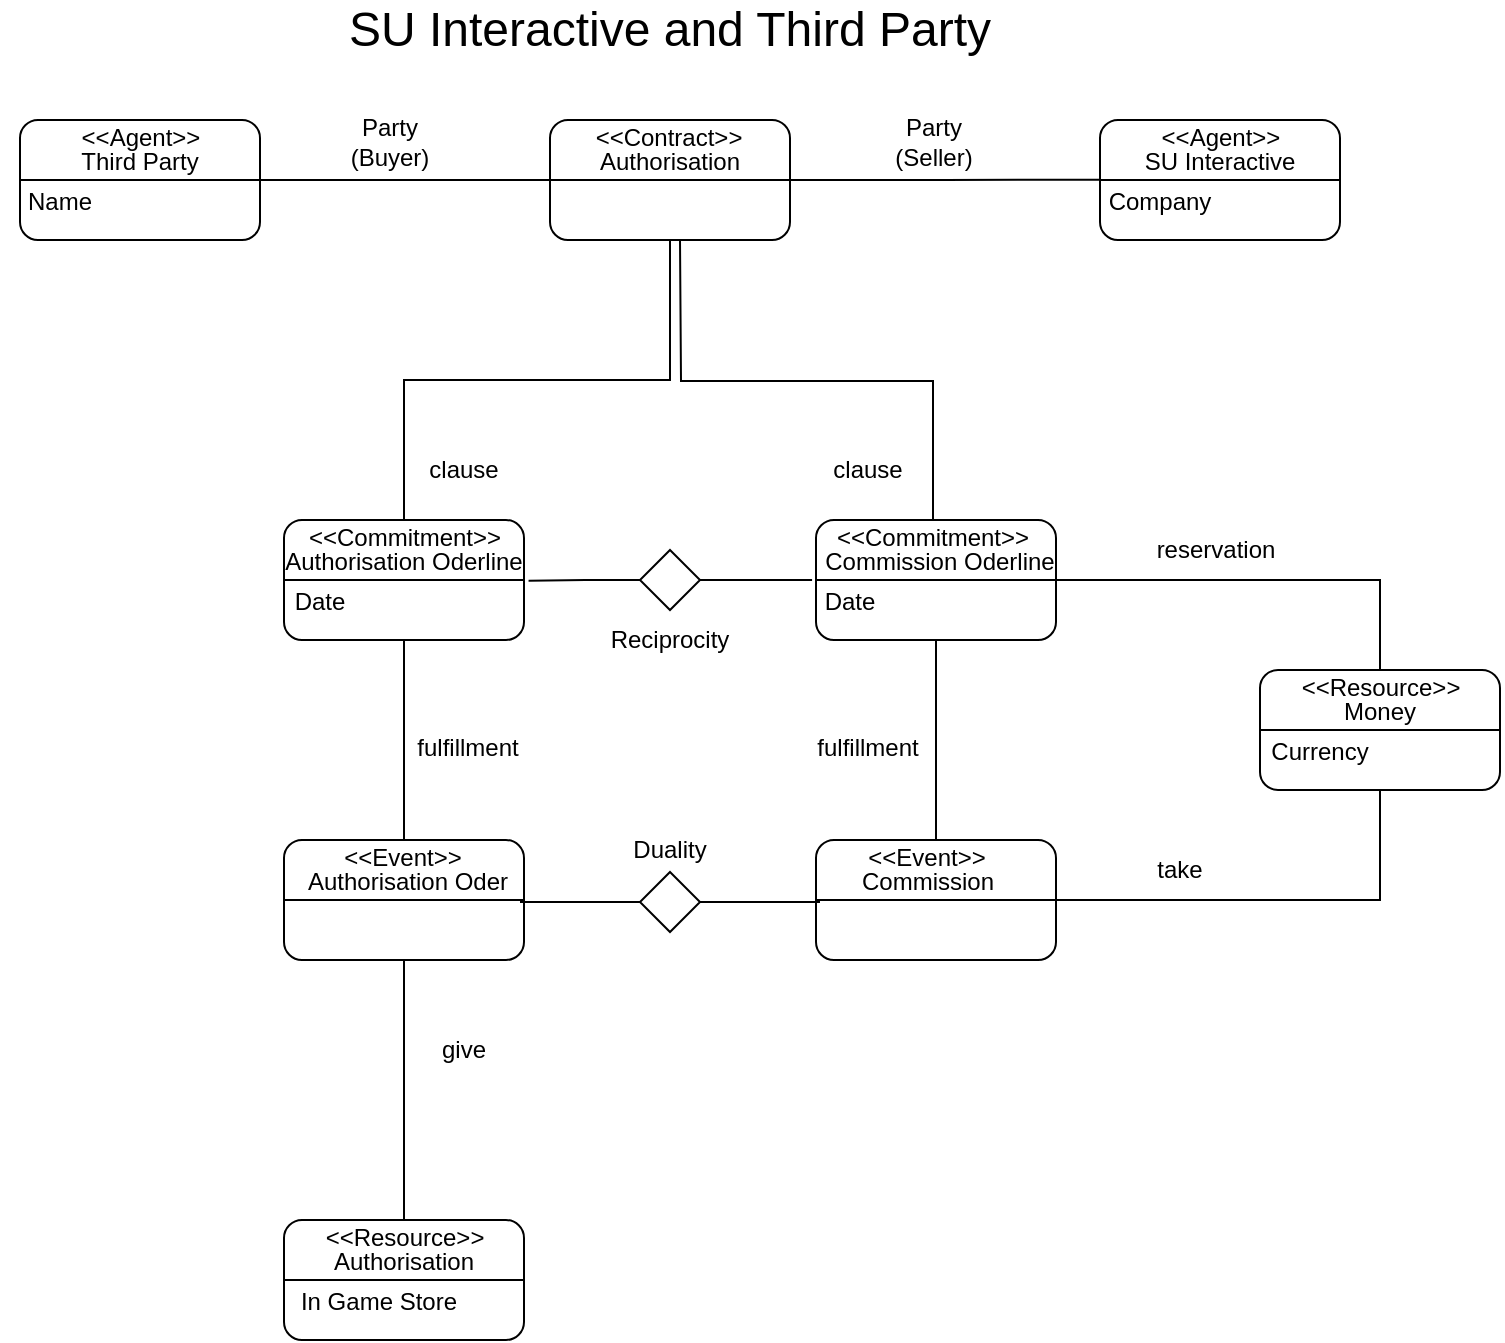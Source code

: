 <mxfile version="15.5.8" type="github">
  <diagram id="f0gYBg6eV_TWnXE1XEZ3" name="Page-1">
    <mxGraphModel dx="1422" dy="762" grid="1" gridSize="10" guides="1" tooltips="1" connect="1" arrows="1" fold="1" page="1" pageScale="1" pageWidth="1169" pageHeight="827" math="0" shadow="0">
      <root>
        <mxCell id="0" />
        <mxCell id="1" parent="0" />
        <mxCell id="re59bVa50K-5OiU--Nzr-1" value="&lt;font style=&quot;font-size: 24px&quot;&gt;SU Interactive and Third Party&lt;/font&gt;" style="text;html=1;strokeColor=none;fillColor=none;align=center;verticalAlign=middle;whiteSpace=wrap;rounded=0;" parent="1" vertex="1">
          <mxGeometry x="415" y="40" width="340" height="30" as="geometry" />
        </mxCell>
        <mxCell id="re59bVa50K-5OiU--Nzr-49" style="edgeStyle=orthogonalEdgeStyle;rounded=0;orthogonalLoop=1;jettySize=auto;html=1;exitX=1;exitY=0.5;exitDx=0;exitDy=0;entryX=0;entryY=0.5;entryDx=0;entryDy=0;fontSize=12;endArrow=none;endFill=0;" parent="1" source="re59bVa50K-5OiU--Nzr-2" target="re59bVa50K-5OiU--Nzr-14" edge="1">
          <mxGeometry relative="1" as="geometry" />
        </mxCell>
        <mxCell id="re59bVa50K-5OiU--Nzr-2" value="" style="rounded=1;whiteSpace=wrap;html=1;fontSize=24;" parent="1" vertex="1">
          <mxGeometry x="260" y="100" width="120" height="60" as="geometry" />
        </mxCell>
        <mxCell id="re59bVa50K-5OiU--Nzr-12" value="" style="endArrow=none;html=1;rounded=0;fontSize=24;exitX=0;exitY=0.5;exitDx=0;exitDy=0;entryX=1;entryY=0.5;entryDx=0;entryDy=0;" parent="1" source="re59bVa50K-5OiU--Nzr-2" target="re59bVa50K-5OiU--Nzr-2" edge="1">
          <mxGeometry width="50" height="50" relative="1" as="geometry">
            <mxPoint x="295" y="140" as="sourcePoint" />
            <mxPoint x="345" y="90" as="targetPoint" />
          </mxGeometry>
        </mxCell>
        <mxCell id="re59bVa50K-5OiU--Nzr-50" style="edgeStyle=orthogonalEdgeStyle;rounded=0;orthogonalLoop=1;jettySize=auto;html=1;exitX=1;exitY=0.5;exitDx=0;exitDy=0;fontSize=12;endArrow=none;endFill=0;" parent="1" source="re59bVa50K-5OiU--Nzr-14" edge="1">
          <mxGeometry relative="1" as="geometry">
            <mxPoint x="800" y="129.862" as="targetPoint" />
          </mxGeometry>
        </mxCell>
        <mxCell id="re59bVa50K-5OiU--Nzr-51" style="edgeStyle=orthogonalEdgeStyle;rounded=0;orthogonalLoop=1;jettySize=auto;html=1;exitX=0.5;exitY=1;exitDx=0;exitDy=0;fontSize=12;endArrow=none;endFill=0;" parent="1" source="re59bVa50K-5OiU--Nzr-14" target="re59bVa50K-5OiU--Nzr-28" edge="1">
          <mxGeometry relative="1" as="geometry" />
        </mxCell>
        <mxCell id="re59bVa50K-5OiU--Nzr-14" value="" style="rounded=1;whiteSpace=wrap;html=1;fontSize=24;" parent="1" vertex="1">
          <mxGeometry x="525" y="100" width="120" height="60" as="geometry" />
        </mxCell>
        <mxCell id="re59bVa50K-5OiU--Nzr-15" value="" style="endArrow=none;html=1;rounded=0;fontSize=24;exitX=0;exitY=0.5;exitDx=0;exitDy=0;entryX=1;entryY=0.5;entryDx=0;entryDy=0;" parent="1" source="re59bVa50K-5OiU--Nzr-14" target="re59bVa50K-5OiU--Nzr-14" edge="1">
          <mxGeometry width="50" height="50" relative="1" as="geometry">
            <mxPoint x="560" y="140" as="sourcePoint" />
            <mxPoint x="610" y="90" as="targetPoint" />
          </mxGeometry>
        </mxCell>
        <mxCell id="re59bVa50K-5OiU--Nzr-16" value="" style="rounded=1;whiteSpace=wrap;html=1;fontSize=24;" parent="1" vertex="1">
          <mxGeometry x="800" y="100" width="120" height="60" as="geometry" />
        </mxCell>
        <mxCell id="re59bVa50K-5OiU--Nzr-17" value="" style="endArrow=none;html=1;rounded=0;fontSize=24;exitX=0;exitY=0.5;exitDx=0;exitDy=0;entryX=1;entryY=0.5;entryDx=0;entryDy=0;" parent="1" source="re59bVa50K-5OiU--Nzr-16" target="re59bVa50K-5OiU--Nzr-16" edge="1">
          <mxGeometry width="50" height="50" relative="1" as="geometry">
            <mxPoint x="835" y="140" as="sourcePoint" />
            <mxPoint x="885" y="90" as="targetPoint" />
          </mxGeometry>
        </mxCell>
        <mxCell id="re59bVa50K-5OiU--Nzr-18" value="&lt;font style=&quot;font-size: 12px&quot;&gt;&amp;lt;&amp;lt;Agent&amp;gt;&amp;gt;&lt;br&gt;&lt;/font&gt;" style="text;html=1;strokeColor=none;fillColor=none;align=center;verticalAlign=middle;whiteSpace=wrap;rounded=0;fontSize=24;" parent="1" vertex="1">
          <mxGeometry x="287.5" y="100" width="65" height="10" as="geometry" />
        </mxCell>
        <mxCell id="re59bVa50K-5OiU--Nzr-19" value="Third Party" style="text;html=1;strokeColor=none;fillColor=none;align=center;verticalAlign=middle;whiteSpace=wrap;rounded=0;fontSize=12;" parent="1" vertex="1">
          <mxGeometry x="285" y="116" width="70" height="10" as="geometry" />
        </mxCell>
        <mxCell id="re59bVa50K-5OiU--Nzr-20" value="Authorisation" style="text;html=1;strokeColor=none;fillColor=none;align=center;verticalAlign=middle;whiteSpace=wrap;rounded=0;fontSize=12;" parent="1" vertex="1">
          <mxGeometry x="554.5" y="116" width="60" height="10" as="geometry" />
        </mxCell>
        <mxCell id="re59bVa50K-5OiU--Nzr-21" value="&lt;font style=&quot;font-size: 12px&quot;&gt;&amp;lt;&amp;lt;Contract&amp;gt;&amp;gt;&lt;br&gt;&lt;/font&gt;" style="text;html=1;strokeColor=none;fillColor=none;align=center;verticalAlign=middle;whiteSpace=wrap;rounded=0;fontSize=24;" parent="1" vertex="1">
          <mxGeometry x="552" y="100" width="65" height="10" as="geometry" />
        </mxCell>
        <mxCell id="re59bVa50K-5OiU--Nzr-22" value="SU Interactive" style="text;html=1;strokeColor=none;fillColor=none;align=center;verticalAlign=middle;whiteSpace=wrap;rounded=0;fontSize=12;" parent="1" vertex="1">
          <mxGeometry x="820" y="116" width="80" height="10" as="geometry" />
        </mxCell>
        <mxCell id="re59bVa50K-5OiU--Nzr-23" value="&lt;font style=&quot;font-size: 12px&quot;&gt;&amp;lt;&amp;lt;Agent&amp;gt;&amp;gt;&lt;br&gt;&lt;/font&gt;" style="text;html=1;strokeColor=none;fillColor=none;align=center;verticalAlign=middle;whiteSpace=wrap;rounded=0;fontSize=24;" parent="1" vertex="1">
          <mxGeometry x="827.5" y="100" width="65" height="10" as="geometry" />
        </mxCell>
        <mxCell id="re59bVa50K-5OiU--Nzr-54" style="edgeStyle=orthogonalEdgeStyle;rounded=0;orthogonalLoop=1;jettySize=auto;html=1;exitX=0.5;exitY=1;exitDx=0;exitDy=0;entryX=0.5;entryY=0;entryDx=0;entryDy=0;fontSize=12;endArrow=none;endFill=0;" parent="1" source="re59bVa50K-5OiU--Nzr-24" target="re59bVa50K-5OiU--Nzr-32" edge="1">
          <mxGeometry relative="1" as="geometry" />
        </mxCell>
        <mxCell id="re59bVa50K-5OiU--Nzr-24" value="" style="rounded=1;whiteSpace=wrap;html=1;fontSize=24;" parent="1" vertex="1">
          <mxGeometry x="392" y="300" width="120" height="60" as="geometry" />
        </mxCell>
        <mxCell id="re59bVa50K-5OiU--Nzr-25" value="" style="endArrow=none;html=1;rounded=0;fontSize=24;exitX=0;exitY=0.5;exitDx=0;exitDy=0;entryX=1;entryY=0.5;entryDx=0;entryDy=0;" parent="1" source="re59bVa50K-5OiU--Nzr-24" target="re59bVa50K-5OiU--Nzr-24" edge="1">
          <mxGeometry width="50" height="50" relative="1" as="geometry">
            <mxPoint x="427" y="340" as="sourcePoint" />
            <mxPoint x="477" y="290" as="targetPoint" />
          </mxGeometry>
        </mxCell>
        <mxCell id="re59bVa50K-5OiU--Nzr-55" style="edgeStyle=orthogonalEdgeStyle;rounded=0;orthogonalLoop=1;jettySize=auto;html=1;exitX=0.5;exitY=1;exitDx=0;exitDy=0;entryX=0.5;entryY=0;entryDx=0;entryDy=0;fontSize=12;endArrow=none;endFill=0;" parent="1" source="re59bVa50K-5OiU--Nzr-26" target="re59bVa50K-5OiU--Nzr-34" edge="1">
          <mxGeometry relative="1" as="geometry" />
        </mxCell>
        <mxCell id="re59bVa50K-5OiU--Nzr-26" value="" style="rounded=1;whiteSpace=wrap;html=1;fontSize=24;" parent="1" vertex="1">
          <mxGeometry x="658" y="300" width="120" height="60" as="geometry" />
        </mxCell>
        <mxCell id="re59bVa50K-5OiU--Nzr-27" value="" style="endArrow=none;html=1;rounded=0;fontSize=24;exitX=0;exitY=0.5;exitDx=0;exitDy=0;entryX=1;entryY=0.5;entryDx=0;entryDy=0;" parent="1" source="re59bVa50K-5OiU--Nzr-26" target="re59bVa50K-5OiU--Nzr-26" edge="1">
          <mxGeometry width="50" height="50" relative="1" as="geometry">
            <mxPoint x="692" y="340" as="sourcePoint" />
            <mxPoint x="742" y="290" as="targetPoint" />
          </mxGeometry>
        </mxCell>
        <mxCell id="re59bVa50K-5OiU--Nzr-28" value="&lt;font style=&quot;font-size: 12px&quot;&gt;&amp;lt;&amp;lt;Commitment&amp;gt;&amp;gt;&lt;br&gt;&lt;/font&gt;" style="text;html=1;strokeColor=none;fillColor=none;align=center;verticalAlign=middle;whiteSpace=wrap;rounded=0;fontSize=24;" parent="1" vertex="1">
          <mxGeometry x="419.5" y="300" width="65" height="10" as="geometry" />
        </mxCell>
        <mxCell id="re59bVa50K-5OiU--Nzr-29" value="Authorisation Oderline" style="text;html=1;strokeColor=none;fillColor=none;align=center;verticalAlign=middle;whiteSpace=wrap;rounded=0;fontSize=12;" parent="1" vertex="1">
          <mxGeometry x="382" y="316" width="140" height="10" as="geometry" />
        </mxCell>
        <mxCell id="re59bVa50K-5OiU--Nzr-30" value="Commission Oderline" style="text;html=1;strokeColor=none;fillColor=none;align=center;verticalAlign=middle;whiteSpace=wrap;rounded=0;fontSize=12;" parent="1" vertex="1">
          <mxGeometry x="660" y="316" width="120" height="10" as="geometry" />
        </mxCell>
        <mxCell id="re59bVa50K-5OiU--Nzr-52" style="edgeStyle=orthogonalEdgeStyle;rounded=0;orthogonalLoop=1;jettySize=auto;html=1;exitX=0.5;exitY=0;exitDx=0;exitDy=0;fontSize=12;endArrow=none;endFill=0;" parent="1" source="re59bVa50K-5OiU--Nzr-31" edge="1">
          <mxGeometry relative="1" as="geometry">
            <mxPoint x="590" y="160" as="targetPoint" />
          </mxGeometry>
        </mxCell>
        <mxCell id="re59bVa50K-5OiU--Nzr-31" value="&lt;font style=&quot;font-size: 12px&quot;&gt;&amp;lt;&amp;lt;Commitment&amp;gt;&amp;gt;&lt;br&gt;&lt;/font&gt;" style="text;html=1;strokeColor=none;fillColor=none;align=center;verticalAlign=middle;whiteSpace=wrap;rounded=0;fontSize=24;" parent="1" vertex="1">
          <mxGeometry x="684" y="300" width="65" height="10" as="geometry" />
        </mxCell>
        <mxCell id="re59bVa50K-5OiU--Nzr-64" style="edgeStyle=orthogonalEdgeStyle;rounded=0;orthogonalLoop=1;jettySize=auto;html=1;exitX=0.5;exitY=1;exitDx=0;exitDy=0;entryX=0.5;entryY=0;entryDx=0;entryDy=0;fontSize=12;endArrow=none;endFill=0;" parent="1" source="re59bVa50K-5OiU--Nzr-32" target="re59bVa50K-5OiU--Nzr-63" edge="1">
          <mxGeometry relative="1" as="geometry" />
        </mxCell>
        <mxCell id="re59bVa50K-5OiU--Nzr-32" value="" style="rounded=1;whiteSpace=wrap;html=1;fontSize=24;" parent="1" vertex="1">
          <mxGeometry x="392" y="460" width="120" height="60" as="geometry" />
        </mxCell>
        <mxCell id="re59bVa50K-5OiU--Nzr-33" value="" style="endArrow=none;html=1;rounded=0;fontSize=24;exitX=0;exitY=0.5;exitDx=0;exitDy=0;entryX=1;entryY=0.5;entryDx=0;entryDy=0;" parent="1" source="re59bVa50K-5OiU--Nzr-32" target="re59bVa50K-5OiU--Nzr-32" edge="1">
          <mxGeometry width="50" height="50" relative="1" as="geometry">
            <mxPoint x="426" y="500" as="sourcePoint" />
            <mxPoint x="476" y="450" as="targetPoint" />
          </mxGeometry>
        </mxCell>
        <mxCell id="re59bVa50K-5OiU--Nzr-65" style="edgeStyle=orthogonalEdgeStyle;rounded=0;orthogonalLoop=1;jettySize=auto;html=1;exitX=1;exitY=0.5;exitDx=0;exitDy=0;entryX=0.5;entryY=1;entryDx=0;entryDy=0;fontSize=12;endArrow=none;endFill=0;" parent="1" source="re59bVa50K-5OiU--Nzr-34" target="re59bVa50K-5OiU--Nzr-56" edge="1">
          <mxGeometry relative="1" as="geometry" />
        </mxCell>
        <mxCell id="re59bVa50K-5OiU--Nzr-34" value="" style="rounded=1;whiteSpace=wrap;html=1;fontSize=24;" parent="1" vertex="1">
          <mxGeometry x="658" y="460" width="120" height="60" as="geometry" />
        </mxCell>
        <mxCell id="re59bVa50K-5OiU--Nzr-35" value="" style="endArrow=none;html=1;rounded=0;fontSize=24;exitX=0;exitY=0.5;exitDx=0;exitDy=0;entryX=1;entryY=0.5;entryDx=0;entryDy=0;" parent="1" source="re59bVa50K-5OiU--Nzr-34" target="re59bVa50K-5OiU--Nzr-34" edge="1">
          <mxGeometry width="50" height="50" relative="1" as="geometry">
            <mxPoint x="689" y="500" as="sourcePoint" />
            <mxPoint x="739" y="450" as="targetPoint" />
          </mxGeometry>
        </mxCell>
        <mxCell id="re59bVa50K-5OiU--Nzr-36" value="&lt;font style=&quot;font-size: 12px&quot;&gt;&amp;lt;&amp;lt;Event&amp;gt;&amp;gt;&lt;br&gt;&lt;/font&gt;" style="text;html=1;strokeColor=none;fillColor=none;align=center;verticalAlign=middle;whiteSpace=wrap;rounded=0;fontSize=24;" parent="1" vertex="1">
          <mxGeometry x="418.5" y="460" width="65" height="10" as="geometry" />
        </mxCell>
        <mxCell id="re59bVa50K-5OiU--Nzr-37" value="Authorisation Oder" style="text;html=1;strokeColor=none;fillColor=none;align=center;verticalAlign=middle;whiteSpace=wrap;rounded=0;fontSize=12;" parent="1" vertex="1">
          <mxGeometry x="399" y="476" width="110" height="10" as="geometry" />
        </mxCell>
        <mxCell id="re59bVa50K-5OiU--Nzr-38" value="Commission" style="text;html=1;strokeColor=none;fillColor=none;align=center;verticalAlign=middle;whiteSpace=wrap;rounded=0;fontSize=12;" parent="1" vertex="1">
          <mxGeometry x="653.5" y="476" width="120" height="10" as="geometry" />
        </mxCell>
        <mxCell id="re59bVa50K-5OiU--Nzr-39" value="&lt;font style=&quot;font-size: 12px&quot;&gt;&amp;lt;&amp;lt;Event&amp;gt;&amp;gt;&lt;br&gt;&lt;/font&gt;" style="text;html=1;strokeColor=none;fillColor=none;align=center;verticalAlign=middle;whiteSpace=wrap;rounded=0;fontSize=24;" parent="1" vertex="1">
          <mxGeometry x="681" y="460" width="65" height="10" as="geometry" />
        </mxCell>
        <mxCell id="re59bVa50K-5OiU--Nzr-45" style="edgeStyle=orthogonalEdgeStyle;rounded=0;orthogonalLoop=1;jettySize=auto;html=1;exitX=1;exitY=0.5;exitDx=0;exitDy=0;fontSize=12;endArrow=none;endFill=0;" parent="1" source="re59bVa50K-5OiU--Nzr-40" edge="1">
          <mxGeometry relative="1" as="geometry">
            <mxPoint x="660" y="491" as="targetPoint" />
          </mxGeometry>
        </mxCell>
        <mxCell id="re59bVa50K-5OiU--Nzr-46" style="edgeStyle=orthogonalEdgeStyle;rounded=0;orthogonalLoop=1;jettySize=auto;html=1;exitX=0;exitY=0.5;exitDx=0;exitDy=0;fontSize=12;endArrow=none;endFill=0;" parent="1" source="re59bVa50K-5OiU--Nzr-40" edge="1">
          <mxGeometry relative="1" as="geometry">
            <mxPoint x="510" y="491" as="targetPoint" />
          </mxGeometry>
        </mxCell>
        <mxCell id="re59bVa50K-5OiU--Nzr-40" value="" style="rhombus;whiteSpace=wrap;html=1;fontSize=12;" parent="1" vertex="1">
          <mxGeometry x="570" y="476" width="30" height="30" as="geometry" />
        </mxCell>
        <mxCell id="re59bVa50K-5OiU--Nzr-43" style="edgeStyle=orthogonalEdgeStyle;rounded=0;orthogonalLoop=1;jettySize=auto;html=1;exitX=0;exitY=0.5;exitDx=0;exitDy=0;entryX=1.019;entryY=0.422;entryDx=0;entryDy=0;entryPerimeter=0;fontSize=12;endArrow=none;endFill=0;" parent="1" source="re59bVa50K-5OiU--Nzr-41" edge="1">
          <mxGeometry relative="1" as="geometry">
            <mxPoint x="514.28" y="330.32" as="targetPoint" />
          </mxGeometry>
        </mxCell>
        <mxCell id="re59bVa50K-5OiU--Nzr-44" style="edgeStyle=orthogonalEdgeStyle;rounded=0;orthogonalLoop=1;jettySize=auto;html=1;exitX=1;exitY=0.5;exitDx=0;exitDy=0;entryX=-0.008;entryY=0.417;entryDx=0;entryDy=0;entryPerimeter=0;fontSize=12;endArrow=none;endFill=0;" parent="1" source="re59bVa50K-5OiU--Nzr-41" edge="1">
          <mxGeometry relative="1" as="geometry">
            <mxPoint x="656.04" y="330.02" as="targetPoint" />
          </mxGeometry>
        </mxCell>
        <mxCell id="re59bVa50K-5OiU--Nzr-41" value="" style="rhombus;whiteSpace=wrap;html=1;fontSize=12;" parent="1" vertex="1">
          <mxGeometry x="570" y="315" width="30" height="30" as="geometry" />
        </mxCell>
        <mxCell id="re59bVa50K-5OiU--Nzr-47" value="Duality" style="text;html=1;strokeColor=none;fillColor=none;align=center;verticalAlign=middle;whiteSpace=wrap;rounded=0;fontSize=12;" parent="1" vertex="1">
          <mxGeometry x="555" y="450" width="60" height="30" as="geometry" />
        </mxCell>
        <mxCell id="re59bVa50K-5OiU--Nzr-48" value="Reciprocity" style="text;html=1;strokeColor=none;fillColor=none;align=center;verticalAlign=middle;whiteSpace=wrap;rounded=0;fontSize=12;" parent="1" vertex="1">
          <mxGeometry x="555" y="345" width="60" height="30" as="geometry" />
        </mxCell>
        <mxCell id="re59bVa50K-5OiU--Nzr-56" value="" style="rounded=1;whiteSpace=wrap;html=1;fontSize=24;" parent="1" vertex="1">
          <mxGeometry x="880" y="375" width="120" height="60" as="geometry" />
        </mxCell>
        <mxCell id="re59bVa50K-5OiU--Nzr-57" value="" style="endArrow=none;html=1;rounded=0;fontSize=24;exitX=0;exitY=0.5;exitDx=0;exitDy=0;entryX=1;entryY=0.5;entryDx=0;entryDy=0;" parent="1" source="re59bVa50K-5OiU--Nzr-56" target="re59bVa50K-5OiU--Nzr-56" edge="1">
          <mxGeometry width="50" height="50" relative="1" as="geometry">
            <mxPoint x="915" y="415" as="sourcePoint" />
            <mxPoint x="965" y="365" as="targetPoint" />
          </mxGeometry>
        </mxCell>
        <mxCell id="re59bVa50K-5OiU--Nzr-58" value="Money" style="text;html=1;strokeColor=none;fillColor=none;align=center;verticalAlign=middle;whiteSpace=wrap;rounded=0;fontSize=12;" parent="1" vertex="1">
          <mxGeometry x="900" y="391" width="80" height="10" as="geometry" />
        </mxCell>
        <mxCell id="re59bVa50K-5OiU--Nzr-66" style="edgeStyle=orthogonalEdgeStyle;rounded=0;orthogonalLoop=1;jettySize=auto;html=1;exitX=0.5;exitY=0;exitDx=0;exitDy=0;entryX=1;entryY=0.5;entryDx=0;entryDy=0;fontSize=12;endArrow=none;endFill=0;" parent="1" source="re59bVa50K-5OiU--Nzr-59" target="re59bVa50K-5OiU--Nzr-26" edge="1">
          <mxGeometry relative="1" as="geometry" />
        </mxCell>
        <mxCell id="re59bVa50K-5OiU--Nzr-59" value="&lt;font style=&quot;font-size: 12px&quot;&gt;&amp;lt;&amp;lt;Resource&amp;gt;&amp;gt;&lt;br&gt;&lt;/font&gt;" style="text;html=1;strokeColor=none;fillColor=none;align=center;verticalAlign=middle;whiteSpace=wrap;rounded=0;fontSize=24;" parent="1" vertex="1">
          <mxGeometry x="907.5" y="375" width="65" height="10" as="geometry" />
        </mxCell>
        <mxCell id="re59bVa50K-5OiU--Nzr-60" value="" style="rounded=1;whiteSpace=wrap;html=1;fontSize=24;" parent="1" vertex="1">
          <mxGeometry x="392" y="650" width="120" height="60" as="geometry" />
        </mxCell>
        <mxCell id="re59bVa50K-5OiU--Nzr-61" value="" style="endArrow=none;html=1;rounded=0;fontSize=24;exitX=0;exitY=0.5;exitDx=0;exitDy=0;entryX=1;entryY=0.5;entryDx=0;entryDy=0;" parent="1" source="re59bVa50K-5OiU--Nzr-60" target="re59bVa50K-5OiU--Nzr-60" edge="1">
          <mxGeometry width="50" height="50" relative="1" as="geometry">
            <mxPoint x="427" y="690" as="sourcePoint" />
            <mxPoint x="477" y="640" as="targetPoint" />
          </mxGeometry>
        </mxCell>
        <mxCell id="re59bVa50K-5OiU--Nzr-62" value="Authorisation" style="text;html=1;strokeColor=none;fillColor=none;align=center;verticalAlign=middle;whiteSpace=wrap;rounded=0;fontSize=12;" parent="1" vertex="1">
          <mxGeometry x="412" y="666" width="80" height="10" as="geometry" />
        </mxCell>
        <mxCell id="re59bVa50K-5OiU--Nzr-63" value="&lt;font style=&quot;font-size: 12px&quot;&gt;&amp;lt;&amp;lt;Resource&amp;gt;&amp;gt;&lt;br&gt;&lt;/font&gt;" style="text;html=1;strokeColor=none;fillColor=none;align=center;verticalAlign=middle;whiteSpace=wrap;rounded=0;fontSize=24;" parent="1" vertex="1">
          <mxGeometry x="419.5" y="650" width="65" height="10" as="geometry" />
        </mxCell>
        <mxCell id="re59bVa50K-5OiU--Nzr-110" value="Name" style="text;html=1;strokeColor=none;fillColor=none;align=center;verticalAlign=middle;whiteSpace=wrap;rounded=0;fontSize=12;" parent="1" vertex="1">
          <mxGeometry x="250" y="126" width="60" height="30" as="geometry" />
        </mxCell>
        <mxCell id="re59bVa50K-5OiU--Nzr-112" value="Party&lt;br&gt;(Buyer)" style="text;html=1;strokeColor=none;fillColor=none;align=center;verticalAlign=middle;whiteSpace=wrap;rounded=0;fontSize=12;" parent="1" vertex="1">
          <mxGeometry x="415" y="96" width="60" height="30" as="geometry" />
        </mxCell>
        <mxCell id="re59bVa50K-5OiU--Nzr-113" value="Party&lt;br&gt;(Seller)" style="text;html=1;strokeColor=none;fillColor=none;align=center;verticalAlign=middle;whiteSpace=wrap;rounded=0;fontSize=12;" parent="1" vertex="1">
          <mxGeometry x="686.5" y="96" width="60" height="30" as="geometry" />
        </mxCell>
        <mxCell id="re59bVa50K-5OiU--Nzr-114" value="Company" style="text;html=1;strokeColor=none;fillColor=none;align=center;verticalAlign=middle;whiteSpace=wrap;rounded=0;fontSize=12;" parent="1" vertex="1">
          <mxGeometry x="800" y="126" width="60" height="30" as="geometry" />
        </mxCell>
        <mxCell id="re59bVa50K-5OiU--Nzr-115" value="Date" style="text;html=1;strokeColor=none;fillColor=none;align=center;verticalAlign=middle;whiteSpace=wrap;rounded=0;fontSize=12;" parent="1" vertex="1">
          <mxGeometry x="380" y="326" width="60" height="30" as="geometry" />
        </mxCell>
        <mxCell id="re59bVa50K-5OiU--Nzr-116" value="Date" style="text;html=1;strokeColor=none;fillColor=none;align=center;verticalAlign=middle;whiteSpace=wrap;rounded=0;fontSize=12;" parent="1" vertex="1">
          <mxGeometry x="645" y="326" width="60" height="30" as="geometry" />
        </mxCell>
        <mxCell id="re59bVa50K-5OiU--Nzr-117" value="Currency" style="text;html=1;strokeColor=none;fillColor=none;align=center;verticalAlign=middle;whiteSpace=wrap;rounded=0;fontSize=12;" parent="1" vertex="1">
          <mxGeometry x="880" y="401" width="60" height="30" as="geometry" />
        </mxCell>
        <mxCell id="re59bVa50K-5OiU--Nzr-119" value="In Game Store" style="text;html=1;strokeColor=none;fillColor=none;align=center;verticalAlign=middle;whiteSpace=wrap;rounded=0;fontSize=12;" parent="1" vertex="1">
          <mxGeometry x="399" y="676" width="81" height="30" as="geometry" />
        </mxCell>
        <mxCell id="re59bVa50K-5OiU--Nzr-123" value="clause" style="text;html=1;strokeColor=none;fillColor=none;align=center;verticalAlign=middle;whiteSpace=wrap;rounded=0;fontSize=12;" parent="1" vertex="1">
          <mxGeometry x="452" y="260" width="60" height="30" as="geometry" />
        </mxCell>
        <mxCell id="re59bVa50K-5OiU--Nzr-124" value="clause" style="text;html=1;strokeColor=none;fillColor=none;align=center;verticalAlign=middle;whiteSpace=wrap;rounded=0;fontSize=12;" parent="1" vertex="1">
          <mxGeometry x="653.5" y="260" width="60" height="30" as="geometry" />
        </mxCell>
        <mxCell id="re59bVa50K-5OiU--Nzr-125" value="fulfillment" style="text;html=1;strokeColor=none;fillColor=none;align=center;verticalAlign=middle;whiteSpace=wrap;rounded=0;fontSize=12;" parent="1" vertex="1">
          <mxGeometry x="653.5" y="399" width="60" height="30" as="geometry" />
        </mxCell>
        <mxCell id="re59bVa50K-5OiU--Nzr-126" value="fulfillment" style="text;html=1;strokeColor=none;fillColor=none;align=center;verticalAlign=middle;whiteSpace=wrap;rounded=0;fontSize=12;" parent="1" vertex="1">
          <mxGeometry x="454" y="399" width="60" height="30" as="geometry" />
        </mxCell>
        <mxCell id="re59bVa50K-5OiU--Nzr-127" value="reservation" style="text;html=1;strokeColor=none;fillColor=none;align=center;verticalAlign=middle;whiteSpace=wrap;rounded=0;fontSize=12;" parent="1" vertex="1">
          <mxGeometry x="827.5" y="300" width="60" height="30" as="geometry" />
        </mxCell>
        <mxCell id="re59bVa50K-5OiU--Nzr-128" value="take" style="text;html=1;strokeColor=none;fillColor=none;align=center;verticalAlign=middle;whiteSpace=wrap;rounded=0;fontSize=12;" parent="1" vertex="1">
          <mxGeometry x="810" y="460" width="60" height="30" as="geometry" />
        </mxCell>
        <mxCell id="re59bVa50K-5OiU--Nzr-132" value="give" style="text;html=1;strokeColor=none;fillColor=none;align=center;verticalAlign=middle;whiteSpace=wrap;rounded=0;fontSize=12;" parent="1" vertex="1">
          <mxGeometry x="452" y="550" width="60" height="30" as="geometry" />
        </mxCell>
      </root>
    </mxGraphModel>
  </diagram>
</mxfile>
